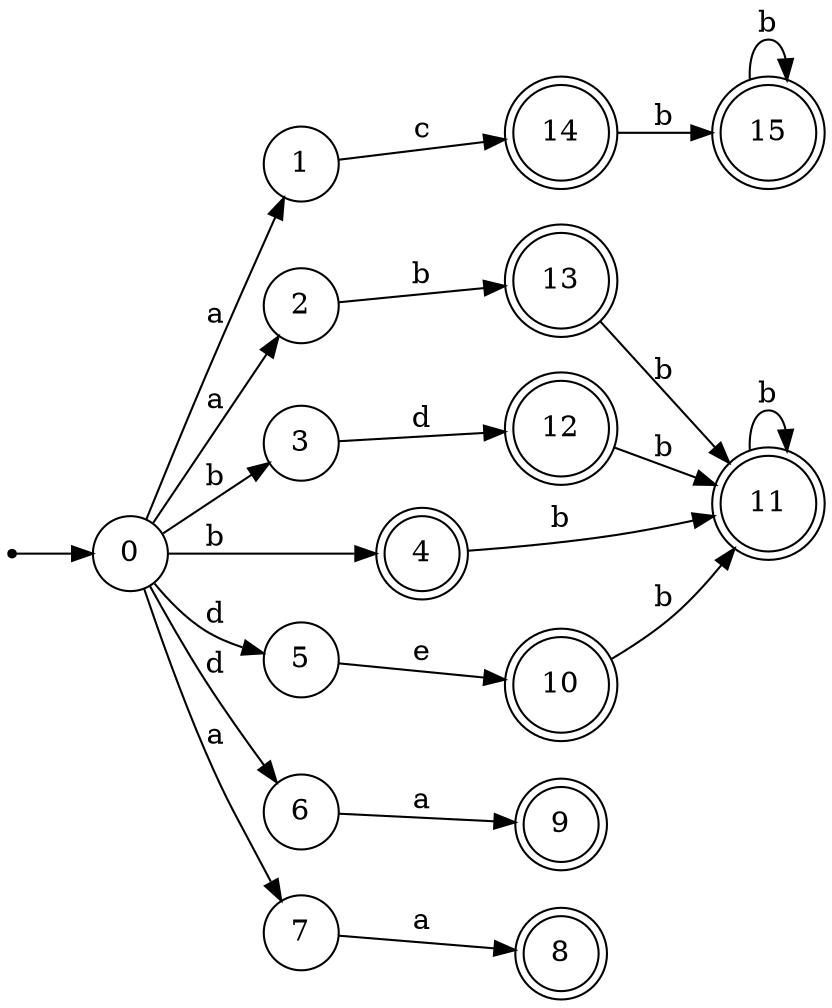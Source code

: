 digraph finite_state_machine {
rankdir=LR;
size="20,20";
node [shape = point]; "dummy0"
node [shape = circle]; "0";
"dummy0" -> "0";
node [shape = circle]; "1";
node [shape = circle]; "2";
node [shape = circle]; "3";
node [shape = doublecircle]; "4";node [shape = circle]; "5";
node [shape = circle]; "6";
node [shape = circle]; "7";
node [shape = doublecircle]; "8";node [shape = doublecircle]; "9";node [shape = doublecircle]; "10";node [shape = doublecircle]; "11";node [shape = doublecircle]; "12";node [shape = doublecircle]; "13";node [shape = doublecircle]; "14";node [shape = doublecircle]; "15";"0" -> "1" [label = "a"];
 "0" -> "2" [label = "a"];
 "0" -> "7" [label = "a"];
 "0" -> "3" [label = "b"];
 "0" -> "4" [label = "b"];
 "0" -> "5" [label = "d"];
 "0" -> "6" [label = "d"];
 "7" -> "8" [label = "a"];
 "6" -> "9" [label = "a"];
 "5" -> "10" [label = "e"];
 "10" -> "11" [label = "b"];
 "11" -> "11" [label = "b"];
 "4" -> "11" [label = "b"];
 "3" -> "12" [label = "d"];
 "12" -> "11" [label = "b"];
 "2" -> "13" [label = "b"];
 "13" -> "11" [label = "b"];
 "1" -> "14" [label = "c"];
 "14" -> "15" [label = "b"];
 "15" -> "15" [label = "b"];
 }

